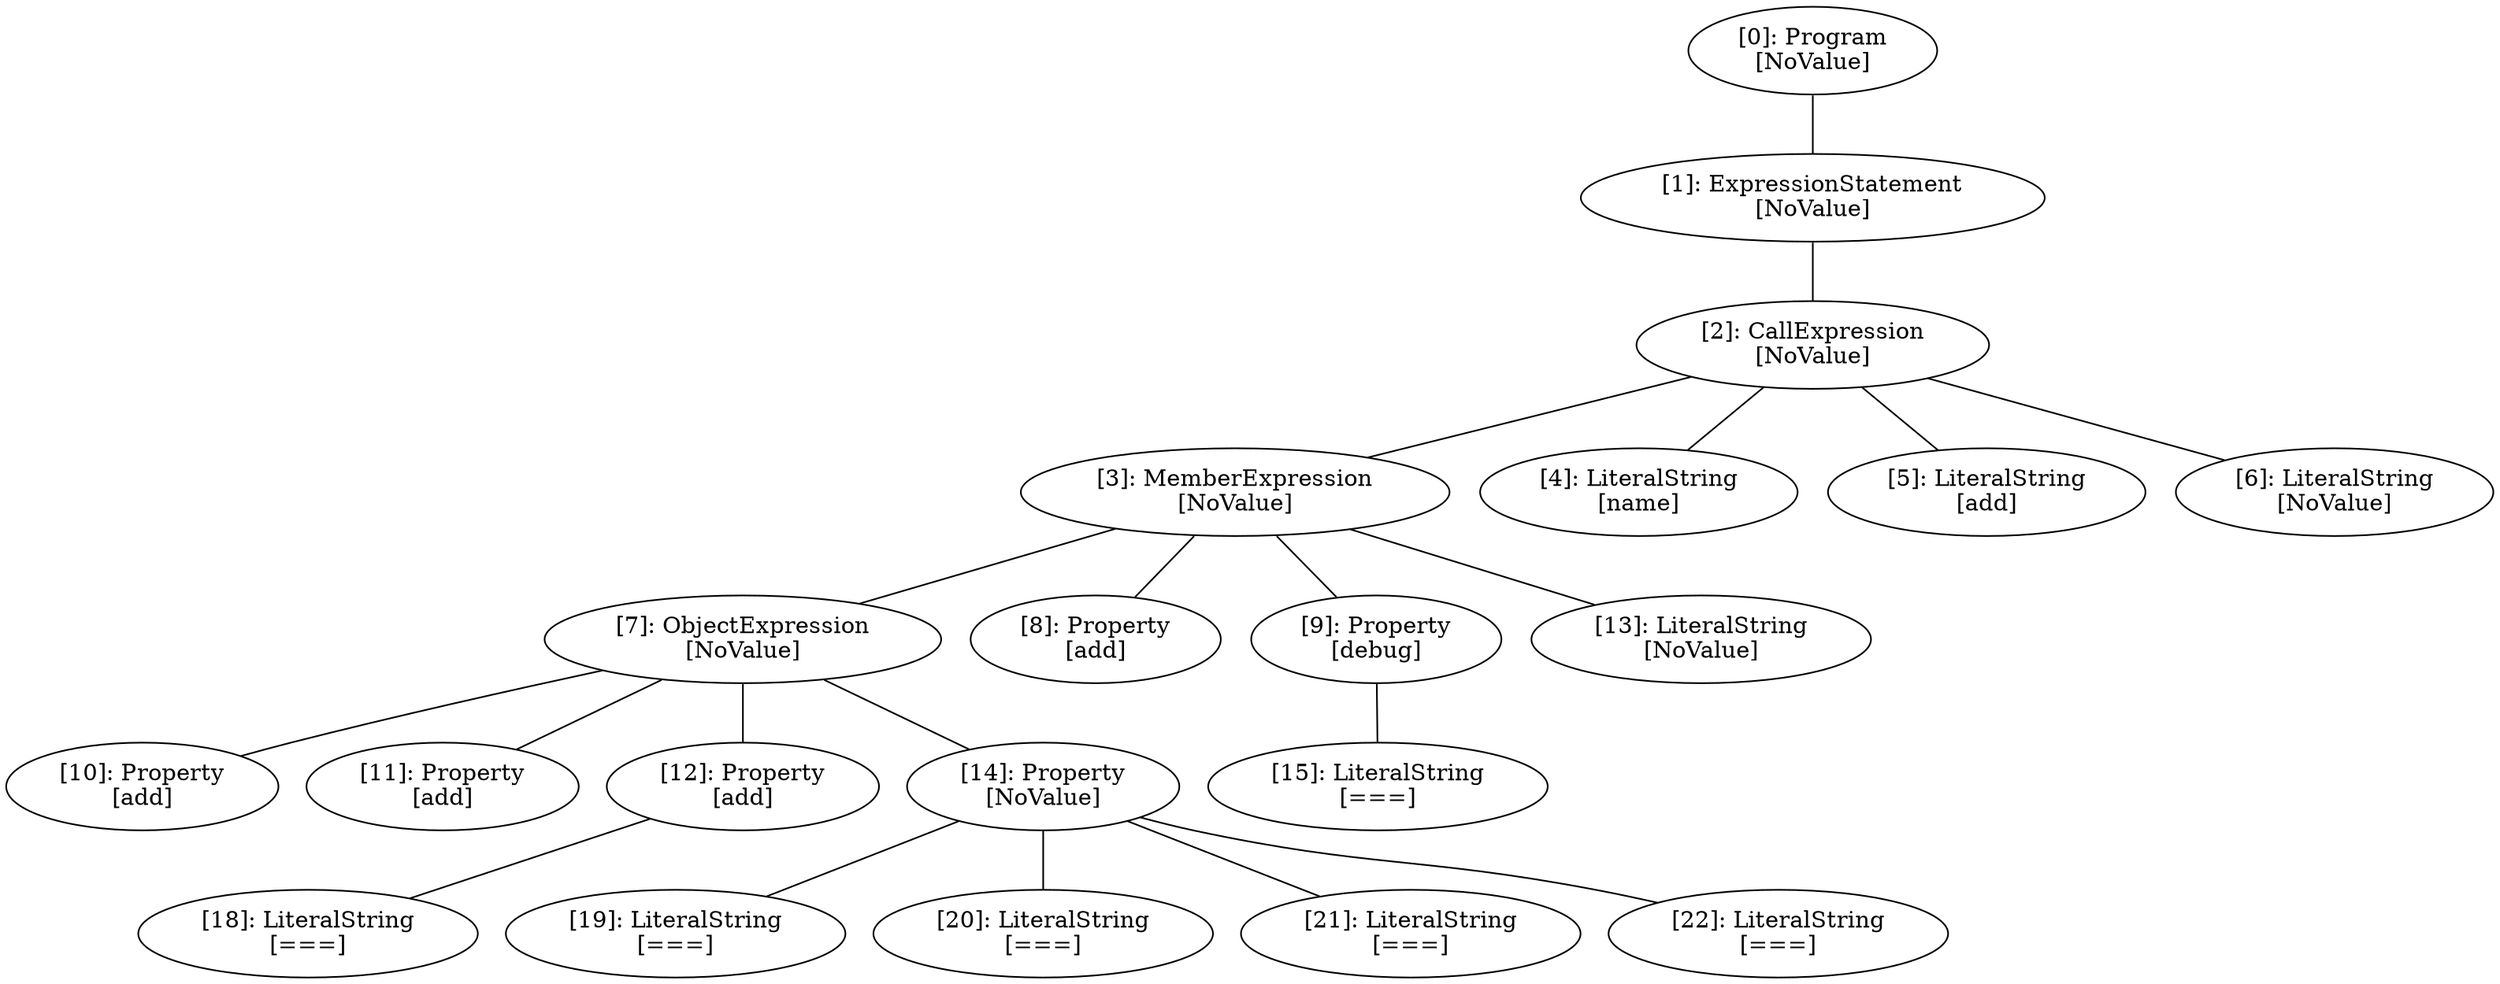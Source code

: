 // Result
graph {
	0 [label="[0]: Program
[NoValue]"]
	1 [label="[1]: ExpressionStatement
[NoValue]"]
	2 [label="[2]: CallExpression
[NoValue]"]
	3 [label="[3]: MemberExpression
[NoValue]"]
	4 [label="[4]: LiteralString
[name]"]
	5 [label="[5]: LiteralString
[add]"]
	6 [label="[6]: LiteralString
[NoValue]"]
	7 [label="[7]: ObjectExpression
[NoValue]"]
	8 [label="[8]: Property
[add]"]
	9 [label="[9]: Property
[debug]"]
	10 [label="[10]: Property
[add]"]
	11 [label="[11]: Property
[add]"]
	12 [label="[12]: Property
[add]"]
	13 [label="[13]: LiteralString
[NoValue]"]
	14 [label="[14]: Property
[NoValue]"]
	15 [label="[15]: LiteralString
[===]"]
	18 [label="[18]: LiteralString
[===]"]
	19 [label="[19]: LiteralString
[===]"]
	20 [label="[20]: LiteralString
[===]"]
	21 [label="[21]: LiteralString
[===]"]
	22 [label="[22]: LiteralString
[===]"]
	0 -- 1
	1 -- 2
	2 -- 3
	2 -- 4
	2 -- 5
	2 -- 6
	3 -- 7
	3 -- 8
	3 -- 9
	3 -- 13
	7 -- 10
	7 -- 11
	7 -- 12
	7 -- 14
	9 -- 15
	12 -- 18
	14 -- 19
	14 -- 20
	14 -- 21
	14 -- 22
}
